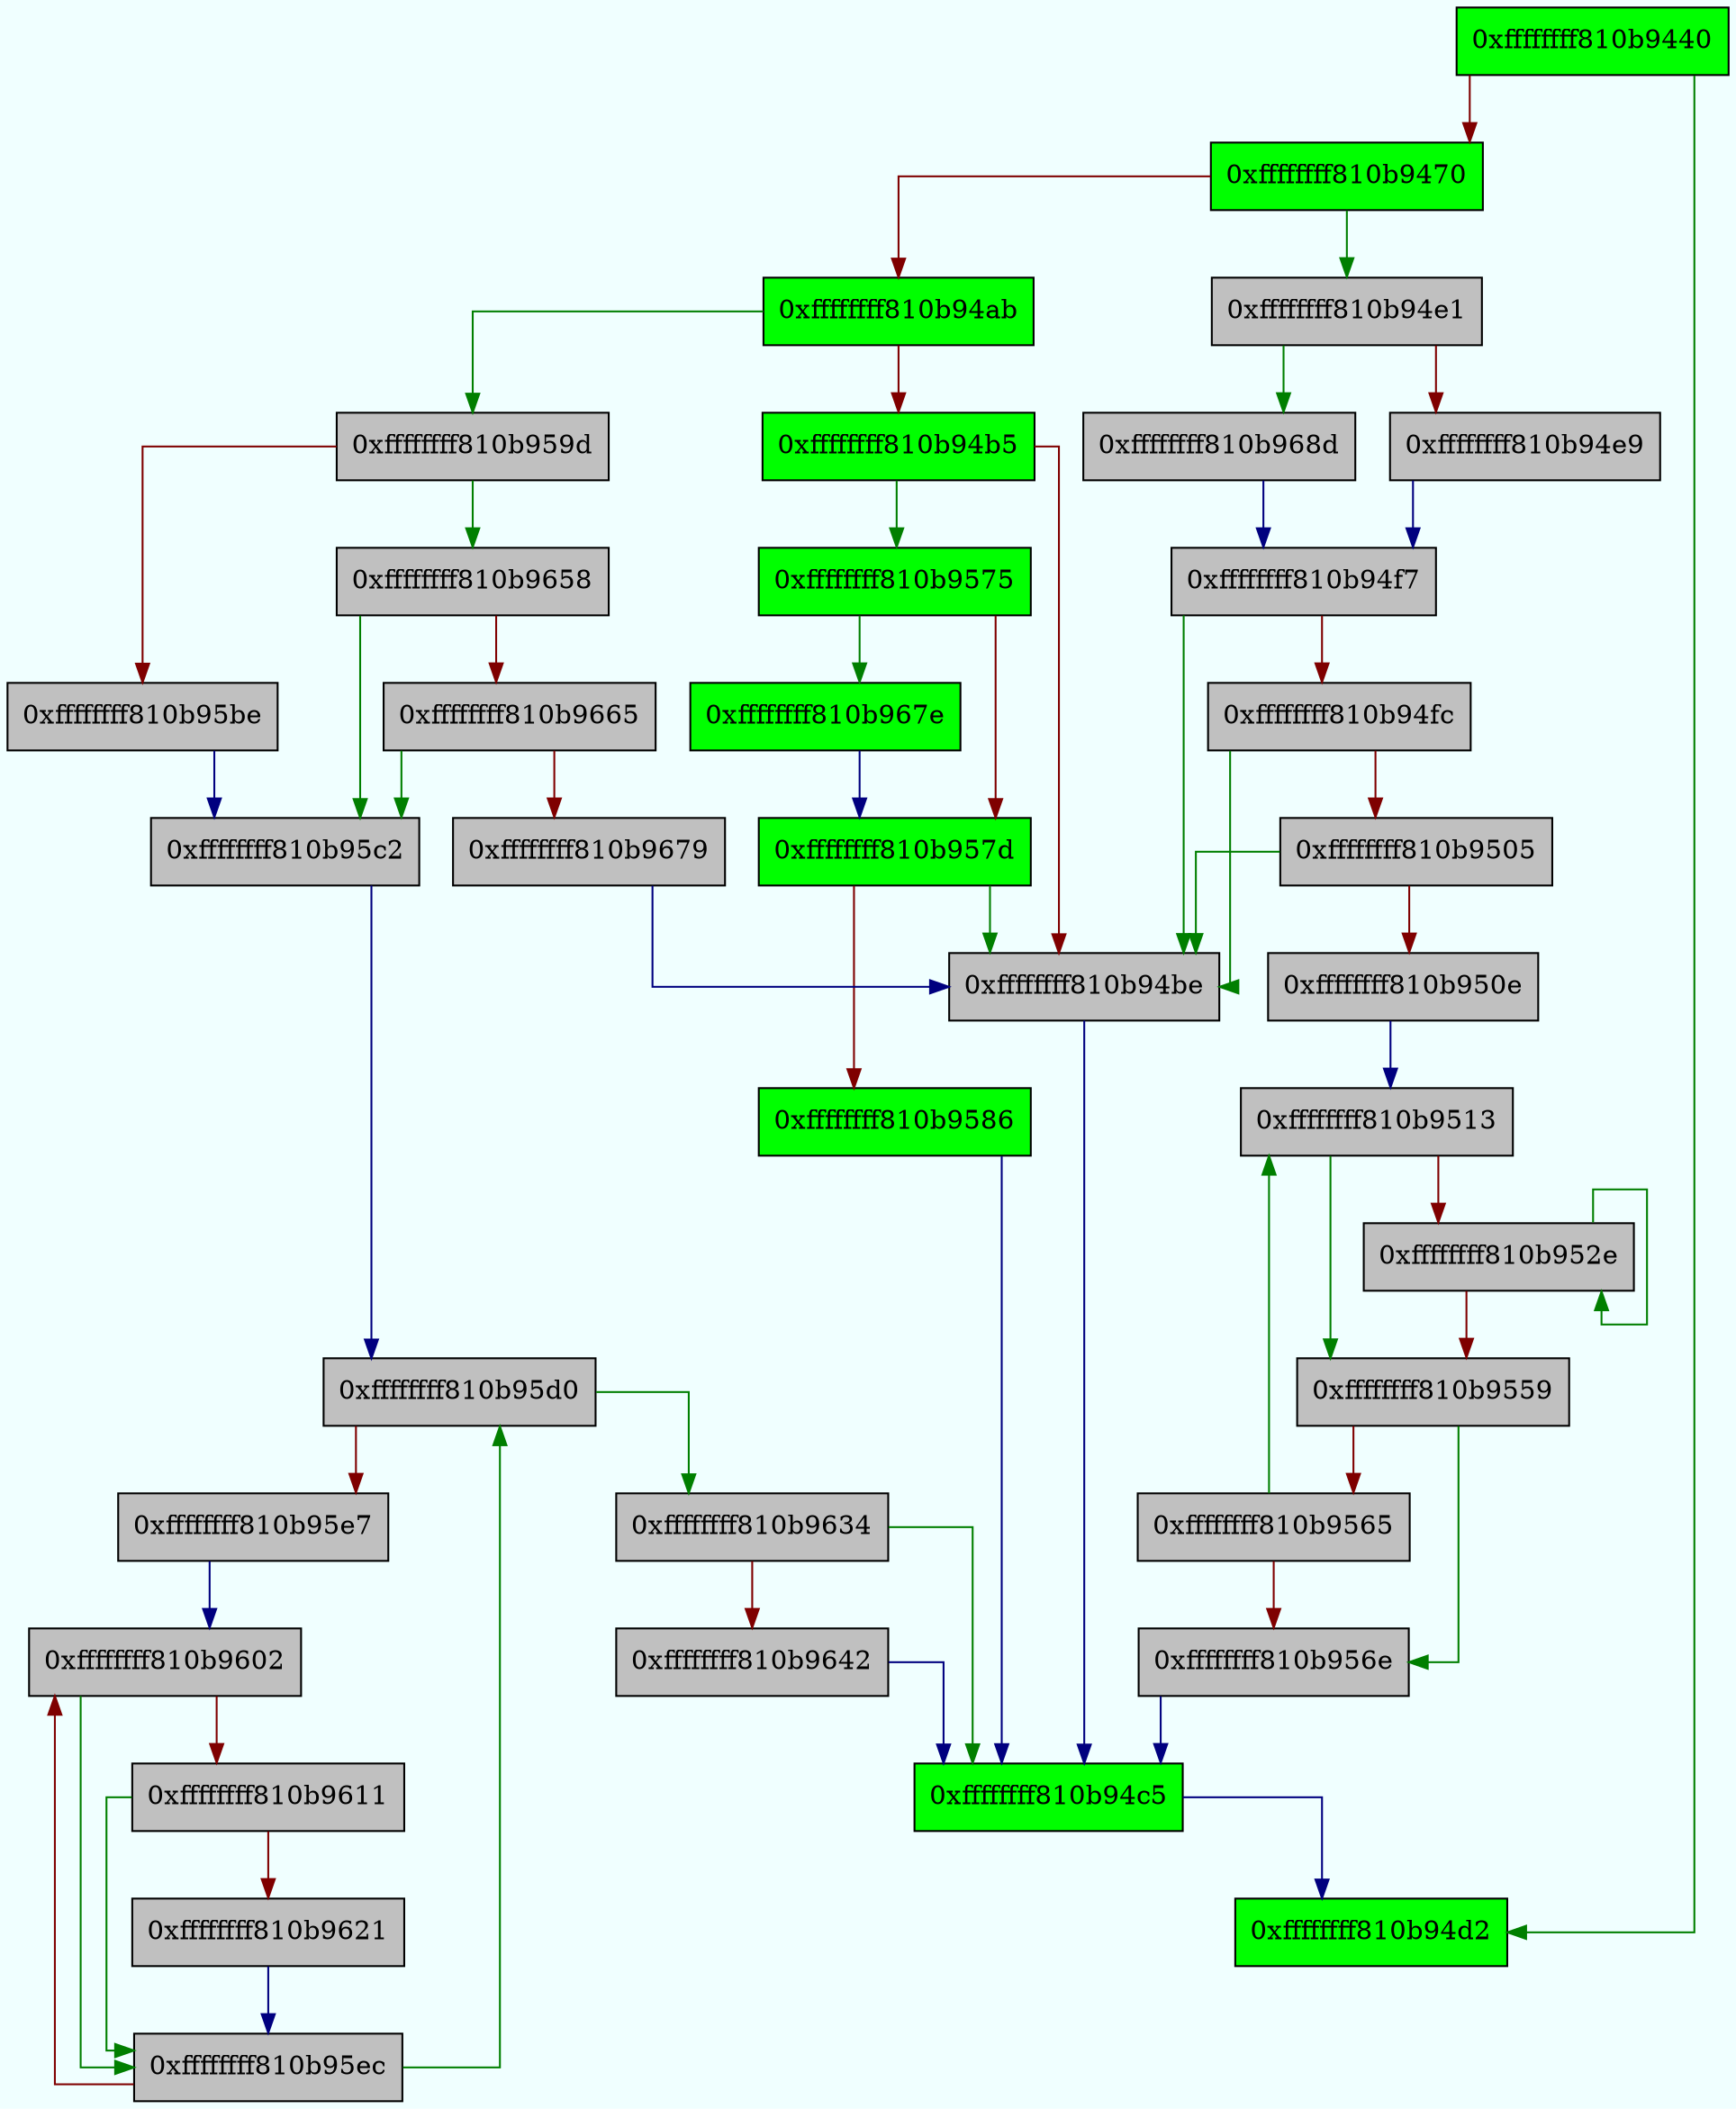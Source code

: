digraph code {
	graph [bgcolor=azure,
		fontname=Courier,
		fontsize=8,
		name=code,
		splines=ortho
	];
	node [fillcolor=gray,
		shape=box,
		style=filled
	];
	edge [arrowhead=normal];
	"0xffffffff810b9440"	 [fillcolor=green];
	"0xffffffff810b94d2"	 [fillcolor=green];
	"0xffffffff810b9440" -> "0xffffffff810b94d2" [key=0,
	color="#007f00"];
"0xffffffff810b9470" [fillcolor=green];
"0xffffffff810b9440" -> "0xffffffff810b9470" [key=0,
color="#7f0000"];
"0xffffffff810b9470" -> "0xffffffff810b94e1" [key=0,
color="#007f00"];
"0xffffffff810b94ab" [fillcolor=green];
"0xffffffff810b9470" -> "0xffffffff810b94ab" [key=0,
color="#7f0000"];
"0xffffffff810b94e1" -> "0xffffffff810b968d" [key=0,
color="#007f00"];
"0xffffffff810b94e1" -> "0xffffffff810b94e9" [key=0,
color="#7f0000"];
"0xffffffff810b94ab" -> "0xffffffff810b959d" [key=0,
color="#007f00"];
"0xffffffff810b94b5" [fillcolor=green];
"0xffffffff810b94ab" -> "0xffffffff810b94b5" [key=0,
color="#7f0000"];
"0xffffffff810b959d" -> "0xffffffff810b9658" [key=0,
color="#007f00"];
"0xffffffff810b959d" -> "0xffffffff810b95be" [key=0,
color="#7f0000"];
"0xffffffff810b9575" [fillcolor=green];
"0xffffffff810b94b5" -> "0xffffffff810b9575" [key=0,
color="#007f00"];
"0xffffffff810b94b5" -> "0xffffffff810b94be" [key=0,
color="#7f0000"];
"0xffffffff810b967e" [fillcolor=green];
"0xffffffff810b9575" -> "0xffffffff810b967e" [key=0,
color="#007f00"];
"0xffffffff810b957d" [fillcolor=green];
"0xffffffff810b9575" -> "0xffffffff810b957d" [key=0,
color="#7f0000"];
"0xffffffff810b94c5" [fillcolor=green];
"0xffffffff810b94be" -> "0xffffffff810b94c5" [key=0,
color="#00007f"];
"0xffffffff810b94c5" -> "0xffffffff810b94d2" [key=0,
color="#00007f"];
"0xffffffff810b968d" -> "0xffffffff810b94f7" [key=0,
color="#00007f"];
"0xffffffff810b94e9" -> "0xffffffff810b94f7" [key=0,
color="#00007f"];
"0xffffffff810b94f7" -> "0xffffffff810b94be" [key=0,
color="#007f00"];
"0xffffffff810b94f7" -> "0xffffffff810b94fc" [key=0,
color="#7f0000"];
"0xffffffff810b94fc" -> "0xffffffff810b94be" [key=0,
color="#007f00"];
"0xffffffff810b94fc" -> "0xffffffff810b9505" [key=0,
color="#7f0000"];
"0xffffffff810b9505" -> "0xffffffff810b94be" [key=0,
color="#007f00"];
"0xffffffff810b9505" -> "0xffffffff810b950e" [key=0,
color="#7f0000"];
"0xffffffff810b950e" -> "0xffffffff810b9513" [key=0,
color="#00007f"];
"0xffffffff810b9513" -> "0xffffffff810b9559" [key=0,
color="#007f00"];
"0xffffffff810b9513" -> "0xffffffff810b952e" [key=0,
color="#7f0000"];
"0xffffffff810b9559" -> "0xffffffff810b956e" [key=0,
color="#007f00"];
"0xffffffff810b9559" -> "0xffffffff810b9565" [key=0,
color="#7f0000"];
"0xffffffff810b952e" -> "0xffffffff810b9559" [key=0,
color="#7f0000"];
"0xffffffff810b952e" -> "0xffffffff810b952e" [key=0,
color="#007f00"];
"0xffffffff810b956e" -> "0xffffffff810b94c5" [key=0,
color="#00007f"];
"0xffffffff810b9565" -> "0xffffffff810b9513" [key=0,
color="#007f00"];
"0xffffffff810b9565" -> "0xffffffff810b956e" [key=0,
color="#7f0000"];
"0xffffffff810b967e" -> "0xffffffff810b957d" [key=0,
color="#00007f"];
"0xffffffff810b957d" -> "0xffffffff810b94be" [key=0,
color="#007f00"];
"0xffffffff810b9586" [fillcolor=green];
"0xffffffff810b957d" -> "0xffffffff810b9586" [key=0,
color="#7f0000"];
"0xffffffff810b9586" -> "0xffffffff810b94c5" [key=0,
color="#00007f"];
"0xffffffff810b9658" -> "0xffffffff810b95c2" [key=0,
color="#007f00"];
"0xffffffff810b9658" -> "0xffffffff810b9665" [key=0,
color="#7f0000"];
"0xffffffff810b95be" -> "0xffffffff810b95c2" [key=0,
color="#00007f"];
"0xffffffff810b95c2" -> "0xffffffff810b95d0" [key=0,
color="#00007f"];
"0xffffffff810b95d0" -> "0xffffffff810b9634" [key=0,
color="#007f00"];
"0xffffffff810b95d0" -> "0xffffffff810b95e7" [key=0,
color="#7f0000"];
"0xffffffff810b9634" -> "0xffffffff810b94c5" [key=0,
color="#007f00"];
"0xffffffff810b9634" -> "0xffffffff810b9642" [key=0,
color="#7f0000"];
"0xffffffff810b95e7" -> "0xffffffff810b9602" [key=0,
color="#00007f"];
"0xffffffff810b9602" -> "0xffffffff810b95ec" [key=0,
color="#007f00"];
"0xffffffff810b9602" -> "0xffffffff810b9611" [key=0,
color="#7f0000"];
"0xffffffff810b95ec" -> "0xffffffff810b95d0" [key=0,
color="#007f00"];
"0xffffffff810b95ec" -> "0xffffffff810b9602" [key=0,
color="#7f0000"];
"0xffffffff810b9611" -> "0xffffffff810b95ec" [key=0,
color="#007f00"];
"0xffffffff810b9611" -> "0xffffffff810b9621" [key=0,
color="#7f0000"];
"0xffffffff810b9621" -> "0xffffffff810b95ec" [key=0,
color="#00007f"];
"0xffffffff810b9642" -> "0xffffffff810b94c5" [key=0,
color="#00007f"];
"0xffffffff810b9665" -> "0xffffffff810b95c2" [key=0,
color="#007f00"];
"0xffffffff810b9665" -> "0xffffffff810b9679" [key=0,
color="#7f0000"];
"0xffffffff810b9679" -> "0xffffffff810b94be" [key=0,
color="#00007f"];
}
